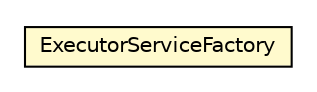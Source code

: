 #!/usr/local/bin/dot
#
# Class diagram 
# Generated by UMLGraph version 5.1 (http://www.umlgraph.org/)
#

digraph G {
	edge [fontname="Helvetica",fontsize=10,labelfontname="Helvetica",labelfontsize=10];
	node [fontname="Helvetica",fontsize=10,shape=plaintext];
	nodesep=0.25;
	ranksep=0.5;
	// com.gc.iotools.stream.base.ExecutorServiceFactory
	c990 [label=<<table title="com.gc.iotools.stream.base.ExecutorServiceFactory" border="0" cellborder="1" cellspacing="0" cellpadding="2" port="p" bgcolor="lemonChiffon" href="./ExecutorServiceFactory.html">
		<tr><td><table border="0" cellspacing="0" cellpadding="1">
<tr><td align="center" balign="center"> ExecutorServiceFactory </td></tr>
		</table></td></tr>
		</table>>, fontname="Helvetica", fontcolor="black", fontsize=10.0];
}

